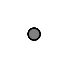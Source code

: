 \begin{tikzpicture}[scale=1]
  \tikzstyle{every node}=[draw,circle,fill=gray,inner sep=1.5]
  \path (1.2,10.8) node [] (v0) {};
  \path (1.2,10.8) node [] (v1) {};
  \path (1.2,10.8) node [] (v2) {};
  \path (1.2,10.8) node [] (v3) {};
  \path (1.2,10.8) node [] (v4) {};
  \path (1.2,10.8) node [] (v5) {};
  \path (1.2,10.8) node [] (v6) {};
  \path (1.2,10.8) node [] (v7) {};
  \path (1.2,10.8) node [] (v8) {};
  \path (1.2,10.8) node [] (v9) {};
  \tikzstyle{every path}=[];
  \draw [darkgray] (v0)--(v1);
  \draw [darkgray] (v0)--(v4);
  \draw [darkgray] (v0)--(v5);
  \draw [darkgray] (v0)--(v6);
  \draw [darkgray] (v0)--(v9);
  \draw [darkgray] (v1)--(v2);
  \draw [darkgray] (v1)--(v5);
  \draw [darkgray] (v1)--(v6);
  \draw [darkgray] (v1)--(v7);
  \draw [darkgray] (v2)--(v3);
  \draw [darkgray] (v2)--(v6);
  \draw [darkgray] (v2)--(v7);
  \draw [darkgray] (v2)--(v8);
  \draw [darkgray] (v3)--(v4);
  \draw [darkgray] (v3)--(v7);
  \draw [darkgray] (v3)--(v8);
  \draw [darkgray] (v3)--(v9);
  \draw [darkgray] (v4)--(v5);
  \draw [darkgray] (v4)--(v8);
  \draw [darkgray] (v4)--(v9);
  \draw [darkgray] (v5)--(v6);
  \draw [darkgray] (v5)--(v9);
  \draw [darkgray] (v6)--(v7);
  \draw [darkgray] (v7)--(v8);
  \draw [darkgray] (v8)--(v9);
\end{tikzpicture}
